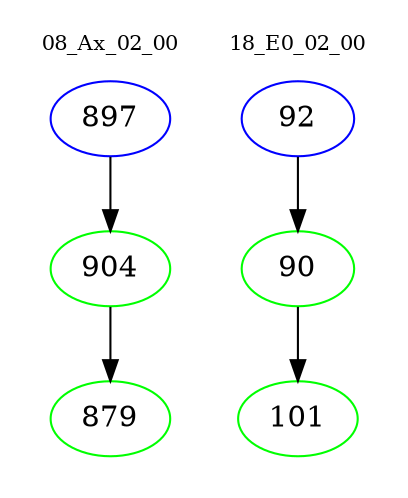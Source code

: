 digraph{
subgraph cluster_0 {
color = white
label = "08_Ax_02_00";
fontsize=10;
T0_897 [label="897", color="blue"]
T0_897 -> T0_904 [color="black"]
T0_904 [label="904", color="green"]
T0_904 -> T0_879 [color="black"]
T0_879 [label="879", color="green"]
}
subgraph cluster_1 {
color = white
label = "18_E0_02_00";
fontsize=10;
T1_92 [label="92", color="blue"]
T1_92 -> T1_90 [color="black"]
T1_90 [label="90", color="green"]
T1_90 -> T1_101 [color="black"]
T1_101 [label="101", color="green"]
}
}
